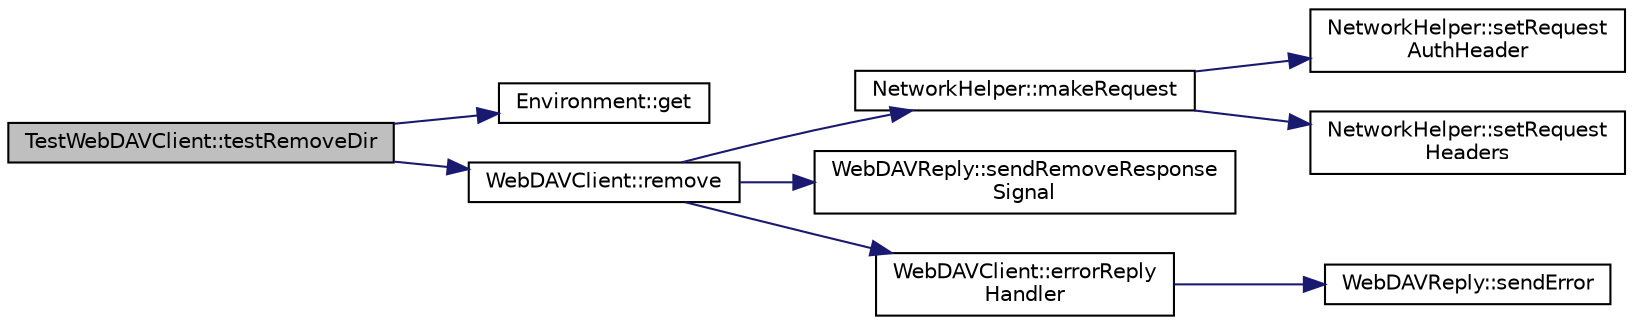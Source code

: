 digraph "TestWebDAVClient::testRemoveDir"
{
 // INTERACTIVE_SVG=YES
 // LATEX_PDF_SIZE
  edge [fontname="Helvetica",fontsize="10",labelfontname="Helvetica",labelfontsize="10"];
  node [fontname="Helvetica",fontsize="10",shape=record];
  rankdir="LR";
  Node62 [label="TestWebDAVClient::testRemoveDir",height=0.2,width=0.4,color="black", fillcolor="grey75", style="filled", fontcolor="black",tooltip=" "];
  Node62 -> Node63 [color="midnightblue",fontsize="10",style="solid",fontname="Helvetica"];
  Node63 [label="Environment::get",height=0.2,width=0.4,color="black", fillcolor="white", style="filled",URL="$class_environment.html#af6420761f58108184a592abf86b97632",tooltip=" "];
  Node62 -> Node64 [color="midnightblue",fontsize="10",style="solid",fontname="Helvetica"];
  Node64 [label="WebDAVClient::remove",height=0.2,width=0.4,color="black", fillcolor="white", style="filled",URL="$class_web_d_a_v_client.html#a4618e31d763ce09662253d6d8fb6e6d9",tooltip=" "];
  Node64 -> Node65 [color="midnightblue",fontsize="10",style="solid",fontname="Helvetica"];
  Node65 [label="NetworkHelper::makeRequest",height=0.2,width=0.4,color="black", fillcolor="white", style="filled",URL="$class_network_helper.html#ae02921e158bb6478658d3326dd73ad0a",tooltip=" "];
  Node65 -> Node66 [color="midnightblue",fontsize="10",style="solid",fontname="Helvetica"];
  Node66 [label="NetworkHelper::setRequest\lAuthHeader",height=0.2,width=0.4,color="black", fillcolor="white", style="filled",URL="$class_network_helper.html#a399431d07f53fe9d51de9cc8feb82870",tooltip=" "];
  Node65 -> Node67 [color="midnightblue",fontsize="10",style="solid",fontname="Helvetica"];
  Node67 [label="NetworkHelper::setRequest\lHeaders",height=0.2,width=0.4,color="black", fillcolor="white", style="filled",URL="$class_network_helper.html#acd2024e4fdc4c63c6b3d159f834a5b7d",tooltip=" "];
  Node64 -> Node68 [color="midnightblue",fontsize="10",style="solid",fontname="Helvetica"];
  Node68 [label="WebDAVReply::sendRemoveResponse\lSignal",height=0.2,width=0.4,color="black", fillcolor="white", style="filled",URL="$class_web_d_a_v_reply.html#a1cd306f670e88263c770636810060020",tooltip=" "];
  Node64 -> Node69 [color="midnightblue",fontsize="10",style="solid",fontname="Helvetica"];
  Node69 [label="WebDAVClient::errorReply\lHandler",height=0.2,width=0.4,color="black", fillcolor="white", style="filled",URL="$class_web_d_a_v_client.html#a7c55b87f2da54a454ccd736033586ae4",tooltip=" "];
  Node69 -> Node70 [color="midnightblue",fontsize="10",style="solid",fontname="Helvetica"];
  Node70 [label="WebDAVReply::sendError",height=0.2,width=0.4,color="black", fillcolor="white", style="filled",URL="$class_web_d_a_v_reply.html#af2e9887105f9555aeb6d74ca45995d7a",tooltip=" "];
}
